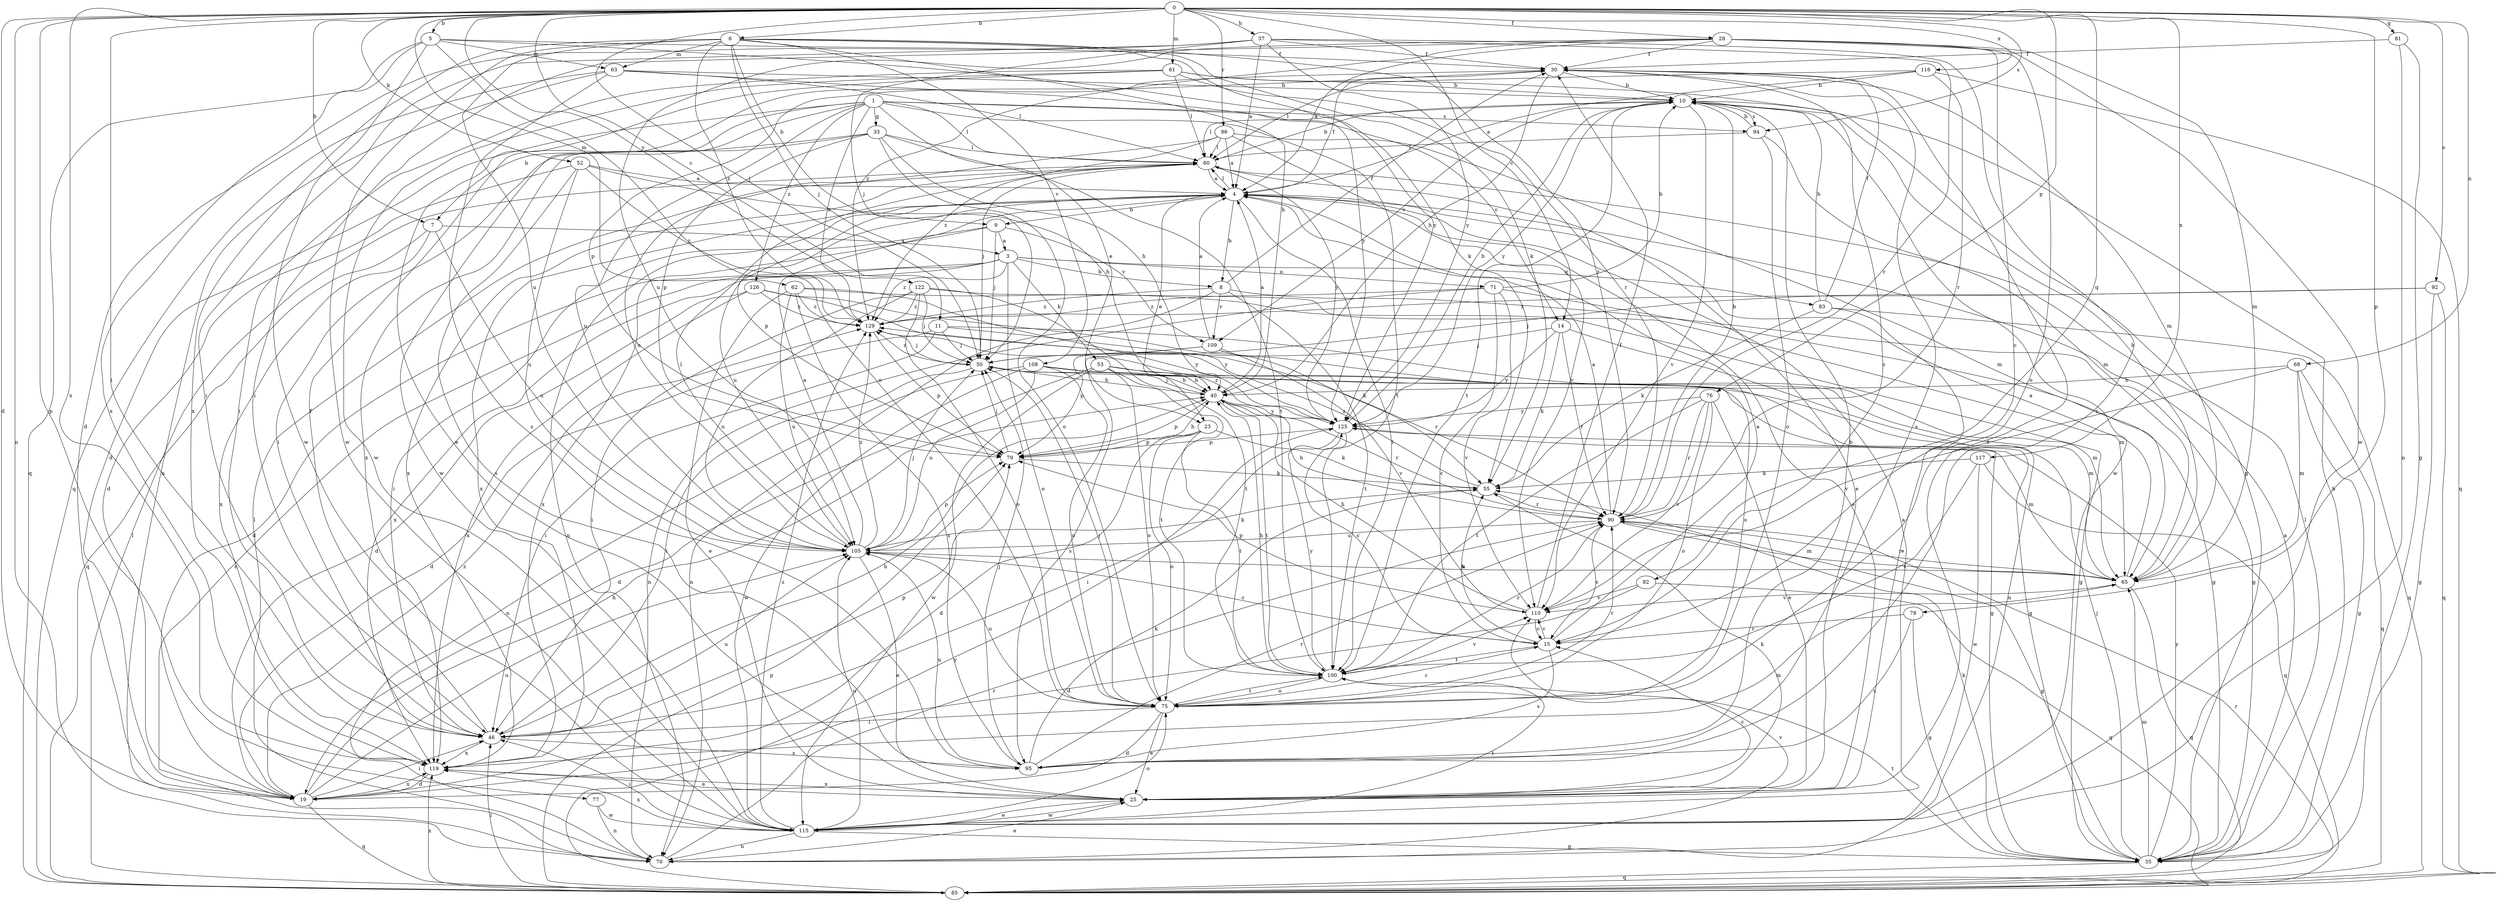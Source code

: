 strict digraph  {
0;
1;
3;
4;
5;
6;
7;
8;
9;
10;
11;
14;
15;
19;
23;
25;
28;
30;
33;
35;
37;
40;
46;
50;
52;
53;
55;
60;
61;
62;
63;
65;
68;
70;
71;
75;
76;
77;
78;
79;
81;
82;
83;
85;
86;
90;
92;
94;
95;
100;
105;
108;
109;
110;
115;
116;
117;
119;
122;
125;
126;
129;
0 -> 5  [label=b];
0 -> 6  [label=b];
0 -> 7  [label=b];
0 -> 11  [label=c];
0 -> 14  [label=c];
0 -> 19  [label=d];
0 -> 28  [label=f];
0 -> 37  [label=h];
0 -> 46  [label=i];
0 -> 50  [label=j];
0 -> 52  [label=k];
0 -> 61  [label=m];
0 -> 62  [label=m];
0 -> 68  [label=n];
0 -> 70  [label=n];
0 -> 76  [label=p];
0 -> 77  [label=p];
0 -> 78  [label=p];
0 -> 81  [label=q];
0 -> 82  [label=q];
0 -> 86  [label=r];
0 -> 92  [label=s];
0 -> 94  [label=s];
0 -> 116  [label=x];
0 -> 117  [label=x];
0 -> 119  [label=x];
0 -> 122  [label=y];
1 -> 7  [label=b];
1 -> 14  [label=c];
1 -> 19  [label=d];
1 -> 23  [label=e];
1 -> 33  [label=g];
1 -> 60  [label=l];
1 -> 94  [label=s];
1 -> 100  [label=t];
1 -> 105  [label=u];
1 -> 115  [label=w];
1 -> 126  [label=z];
1 -> 129  [label=z];
3 -> 8  [label=b];
3 -> 19  [label=d];
3 -> 53  [label=k];
3 -> 70  [label=n];
3 -> 71  [label=o];
3 -> 75  [label=o];
3 -> 83  [label=q];
3 -> 119  [label=x];
3 -> 129  [label=z];
4 -> 8  [label=b];
4 -> 9  [label=b];
4 -> 23  [label=e];
4 -> 25  [label=e];
4 -> 30  [label=f];
4 -> 60  [label=l];
4 -> 70  [label=n];
4 -> 79  [label=p];
4 -> 100  [label=t];
4 -> 105  [label=u];
4 -> 119  [label=x];
5 -> 30  [label=f];
5 -> 55  [label=k];
5 -> 63  [label=m];
5 -> 75  [label=o];
5 -> 85  [label=q];
5 -> 115  [label=w];
5 -> 119  [label=x];
6 -> 9  [label=b];
6 -> 40  [label=h];
6 -> 50  [label=j];
6 -> 55  [label=k];
6 -> 63  [label=m];
6 -> 90  [label=r];
6 -> 105  [label=u];
6 -> 108  [label=v];
6 -> 115  [label=w];
6 -> 119  [label=x];
6 -> 125  [label=y];
6 -> 129  [label=z];
7 -> 3  [label=a];
7 -> 85  [label=q];
7 -> 105  [label=u];
7 -> 119  [label=x];
8 -> 30  [label=f];
8 -> 35  [label=g];
8 -> 70  [label=n];
8 -> 100  [label=t];
8 -> 109  [label=v];
8 -> 129  [label=z];
9 -> 3  [label=a];
9 -> 46  [label=i];
9 -> 50  [label=j];
9 -> 109  [label=v];
9 -> 119  [label=x];
10 -> 60  [label=l];
10 -> 94  [label=s];
10 -> 100  [label=t];
10 -> 109  [label=v];
10 -> 110  [label=v];
10 -> 115  [label=w];
10 -> 125  [label=y];
11 -> 19  [label=d];
11 -> 46  [label=i];
11 -> 50  [label=j];
11 -> 65  [label=m];
11 -> 90  [label=r];
14 -> 50  [label=j];
14 -> 55  [label=k];
14 -> 70  [label=n];
14 -> 90  [label=r];
14 -> 125  [label=y];
15 -> 4  [label=a];
15 -> 55  [label=k];
15 -> 95  [label=s];
15 -> 100  [label=t];
15 -> 110  [label=v];
19 -> 40  [label=h];
19 -> 46  [label=i];
19 -> 85  [label=q];
19 -> 105  [label=u];
19 -> 119  [label=x];
19 -> 129  [label=z];
23 -> 19  [label=d];
23 -> 55  [label=k];
23 -> 75  [label=o];
23 -> 79  [label=p];
23 -> 100  [label=t];
25 -> 15  [label=c];
25 -> 30  [label=f];
25 -> 55  [label=k];
25 -> 115  [label=w];
25 -> 119  [label=x];
28 -> 4  [label=a];
28 -> 15  [label=c];
28 -> 30  [label=f];
28 -> 46  [label=i];
28 -> 65  [label=m];
28 -> 75  [label=o];
28 -> 105  [label=u];
28 -> 115  [label=w];
28 -> 129  [label=z];
30 -> 10  [label=b];
30 -> 15  [label=c];
30 -> 40  [label=h];
30 -> 65  [label=m];
30 -> 79  [label=p];
30 -> 95  [label=s];
33 -> 40  [label=h];
33 -> 46  [label=i];
33 -> 60  [label=l];
33 -> 75  [label=o];
33 -> 79  [label=p];
33 -> 100  [label=t];
33 -> 119  [label=x];
35 -> 4  [label=a];
35 -> 10  [label=b];
35 -> 50  [label=j];
35 -> 55  [label=k];
35 -> 60  [label=l];
35 -> 65  [label=m];
35 -> 85  [label=q];
35 -> 100  [label=t];
35 -> 125  [label=y];
37 -> 4  [label=a];
37 -> 19  [label=d];
37 -> 30  [label=f];
37 -> 46  [label=i];
37 -> 50  [label=j];
37 -> 90  [label=r];
37 -> 95  [label=s];
37 -> 125  [label=y];
40 -> 4  [label=a];
40 -> 50  [label=j];
40 -> 79  [label=p];
40 -> 90  [label=r];
40 -> 100  [label=t];
40 -> 125  [label=y];
46 -> 30  [label=f];
46 -> 40  [label=h];
46 -> 79  [label=p];
46 -> 95  [label=s];
46 -> 105  [label=u];
46 -> 119  [label=x];
50 -> 40  [label=h];
50 -> 46  [label=i];
50 -> 129  [label=z];
52 -> 4  [label=a];
52 -> 19  [label=d];
52 -> 40  [label=h];
52 -> 95  [label=s];
52 -> 105  [label=u];
52 -> 129  [label=z];
53 -> 19  [label=d];
53 -> 35  [label=g];
53 -> 40  [label=h];
53 -> 75  [label=o];
53 -> 100  [label=t];
53 -> 115  [label=w];
55 -> 90  [label=r];
55 -> 129  [label=z];
60 -> 4  [label=a];
60 -> 10  [label=b];
60 -> 25  [label=e];
60 -> 50  [label=j];
60 -> 119  [label=x];
60 -> 125  [label=y];
61 -> 10  [label=b];
61 -> 25  [label=e];
61 -> 35  [label=g];
61 -> 46  [label=i];
61 -> 60  [label=l];
61 -> 90  [label=r];
61 -> 115  [label=w];
62 -> 25  [label=e];
62 -> 35  [label=g];
62 -> 95  [label=s];
62 -> 105  [label=u];
62 -> 125  [label=y];
62 -> 129  [label=z];
63 -> 10  [label=b];
63 -> 60  [label=l];
63 -> 70  [label=n];
63 -> 85  [label=q];
63 -> 95  [label=s];
63 -> 125  [label=y];
65 -> 4  [label=a];
65 -> 10  [label=b];
65 -> 85  [label=q];
65 -> 90  [label=r];
65 -> 110  [label=v];
68 -> 35  [label=g];
68 -> 40  [label=h];
68 -> 65  [label=m];
68 -> 85  [label=q];
68 -> 110  [label=v];
70 -> 25  [label=e];
70 -> 60  [label=l];
70 -> 90  [label=r];
70 -> 110  [label=v];
71 -> 10  [label=b];
71 -> 15  [label=c];
71 -> 35  [label=g];
71 -> 70  [label=n];
71 -> 110  [label=v];
71 -> 129  [label=z];
75 -> 15  [label=c];
75 -> 19  [label=d];
75 -> 25  [label=e];
75 -> 46  [label=i];
75 -> 50  [label=j];
75 -> 90  [label=r];
75 -> 100  [label=t];
75 -> 105  [label=u];
76 -> 25  [label=e];
76 -> 75  [label=o];
76 -> 90  [label=r];
76 -> 100  [label=t];
76 -> 110  [label=v];
76 -> 125  [label=y];
77 -> 70  [label=n];
77 -> 115  [label=w];
78 -> 15  [label=c];
78 -> 35  [label=g];
78 -> 95  [label=s];
79 -> 40  [label=h];
79 -> 50  [label=j];
79 -> 55  [label=k];
81 -> 30  [label=f];
81 -> 35  [label=g];
81 -> 70  [label=n];
82 -> 19  [label=d];
82 -> 85  [label=q];
82 -> 110  [label=v];
83 -> 10  [label=b];
83 -> 25  [label=e];
83 -> 30  [label=f];
83 -> 55  [label=k];
83 -> 85  [label=q];
85 -> 46  [label=i];
85 -> 60  [label=l];
85 -> 79  [label=p];
85 -> 90  [label=r];
85 -> 119  [label=x];
85 -> 125  [label=y];
86 -> 4  [label=a];
86 -> 60  [label=l];
86 -> 65  [label=m];
86 -> 105  [label=u];
86 -> 110  [label=v];
86 -> 129  [label=z];
90 -> 4  [label=a];
90 -> 10  [label=b];
90 -> 15  [label=c];
90 -> 35  [label=g];
90 -> 40  [label=h];
90 -> 65  [label=m];
90 -> 105  [label=u];
92 -> 35  [label=g];
92 -> 50  [label=j];
92 -> 85  [label=q];
92 -> 129  [label=z];
94 -> 10  [label=b];
94 -> 60  [label=l];
94 -> 65  [label=m];
94 -> 75  [label=o];
95 -> 10  [label=b];
95 -> 50  [label=j];
95 -> 55  [label=k];
95 -> 90  [label=r];
95 -> 105  [label=u];
100 -> 40  [label=h];
100 -> 75  [label=o];
100 -> 90  [label=r];
100 -> 110  [label=v];
100 -> 125  [label=y];
105 -> 4  [label=a];
105 -> 15  [label=c];
105 -> 25  [label=e];
105 -> 50  [label=j];
105 -> 55  [label=k];
105 -> 60  [label=l];
105 -> 65  [label=m];
105 -> 79  [label=p];
105 -> 129  [label=z];
108 -> 35  [label=g];
108 -> 40  [label=h];
108 -> 65  [label=m];
108 -> 70  [label=n];
108 -> 75  [label=o];
108 -> 105  [label=u];
108 -> 115  [label=w];
109 -> 4  [label=a];
109 -> 75  [label=o];
109 -> 79  [label=p];
109 -> 95  [label=s];
109 -> 110  [label=v];
110 -> 15  [label=c];
110 -> 30  [label=f];
110 -> 40  [label=h];
110 -> 79  [label=p];
115 -> 4  [label=a];
115 -> 25  [label=e];
115 -> 35  [label=g];
115 -> 46  [label=i];
115 -> 70  [label=n];
115 -> 75  [label=o];
115 -> 100  [label=t];
115 -> 105  [label=u];
115 -> 119  [label=x];
115 -> 129  [label=z];
116 -> 4  [label=a];
116 -> 10  [label=b];
116 -> 60  [label=l];
116 -> 85  [label=q];
116 -> 90  [label=r];
117 -> 55  [label=k];
117 -> 85  [label=q];
117 -> 100  [label=t];
117 -> 115  [label=w];
119 -> 19  [label=d];
119 -> 25  [label=e];
119 -> 65  [label=m];
122 -> 46  [label=i];
122 -> 50  [label=j];
122 -> 65  [label=m];
122 -> 75  [label=o];
122 -> 100  [label=t];
122 -> 105  [label=u];
122 -> 129  [label=z];
125 -> 10  [label=b];
125 -> 15  [label=c];
125 -> 46  [label=i];
125 -> 65  [label=m];
125 -> 79  [label=p];
125 -> 129  [label=z];
126 -> 19  [label=d];
126 -> 55  [label=k];
126 -> 119  [label=x];
126 -> 125  [label=y];
126 -> 129  [label=z];
129 -> 50  [label=j];
129 -> 79  [label=p];
}
